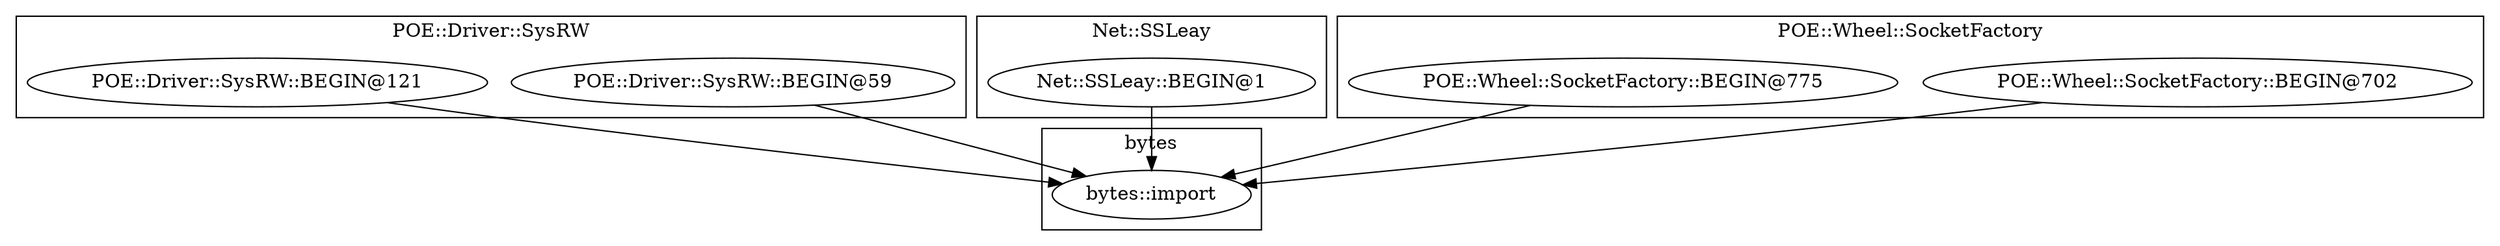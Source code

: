 digraph {
graph [overlap=false]
subgraph cluster_POE_Driver_SysRW {
	label="POE::Driver::SysRW";
	"POE::Driver::SysRW::BEGIN@59";
	"POE::Driver::SysRW::BEGIN@121";
}
subgraph cluster_bytes {
	label="bytes";
	"bytes::import";
}
subgraph cluster_Net_SSLeay {
	label="Net::SSLeay";
	"Net::SSLeay::BEGIN@1";
}
subgraph cluster_POE_Wheel_SocketFactory {
	label="POE::Wheel::SocketFactory";
	"POE::Wheel::SocketFactory::BEGIN@702";
	"POE::Wheel::SocketFactory::BEGIN@775";
}
"POE::Driver::SysRW::BEGIN@59" -> "bytes::import";
"POE::Driver::SysRW::BEGIN@121" -> "bytes::import";
"POE::Wheel::SocketFactory::BEGIN@702" -> "bytes::import";
"Net::SSLeay::BEGIN@1" -> "bytes::import";
"POE::Wheel::SocketFactory::BEGIN@775" -> "bytes::import";
}
